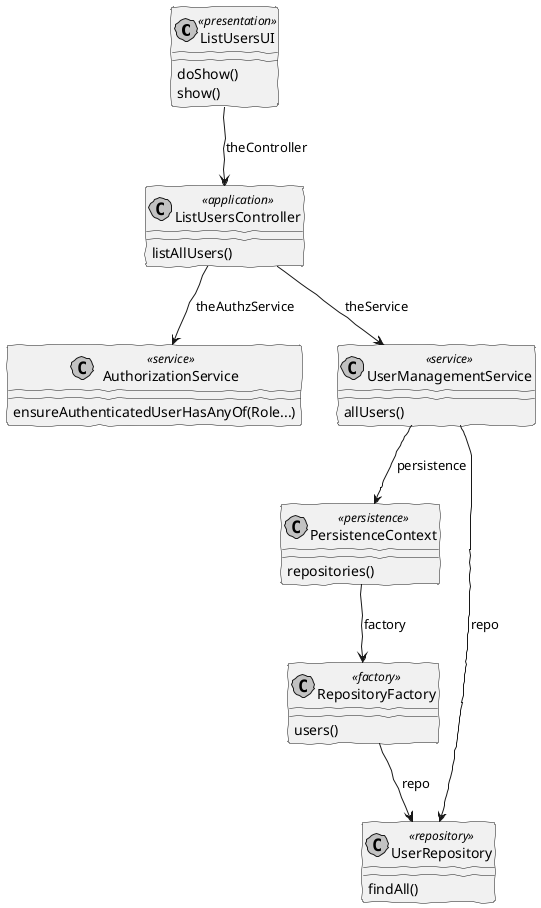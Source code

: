@startuml
'http://plantuml.com/skinparam.html
skinparam handwritten true
skinparam monochrome true
skinparam packageStyle rect
skinparam defaultFontName FG Virgil
skinparam shadowing false

class ListUsersUI <<presentation>>
class ListUsersController <<application>>
class AuthorizationService <<service>>
class UserManagementService <<service>>
class PersistenceContext  <<persistence>>
class RepositoryFactory  <<factory>>
class UserRepository <<repository>>

ListUsersUI --> ListUsersController : theController
ListUsersController --> AuthorizationService: theAuthzService
ListUsersController --> UserManagementService: theService
UserManagementService --> PersistenceContext: persistence
PersistenceContext --> RepositoryFactory: factory
RepositoryFactory --> UserRepository: repo
UserManagementService --> UserRepository: repo

ListUsersUI : doShow()
ListUsersUI : show()
ListUsersController : listAllUsers()
AuthorizationService : ensureAuthenticatedUserHasAnyOf(Role...)
UserManagementService : allUsers()
PersistenceContext : repositories()
RepositoryFactory : users()
UserRepository : findAll()

@enduml
